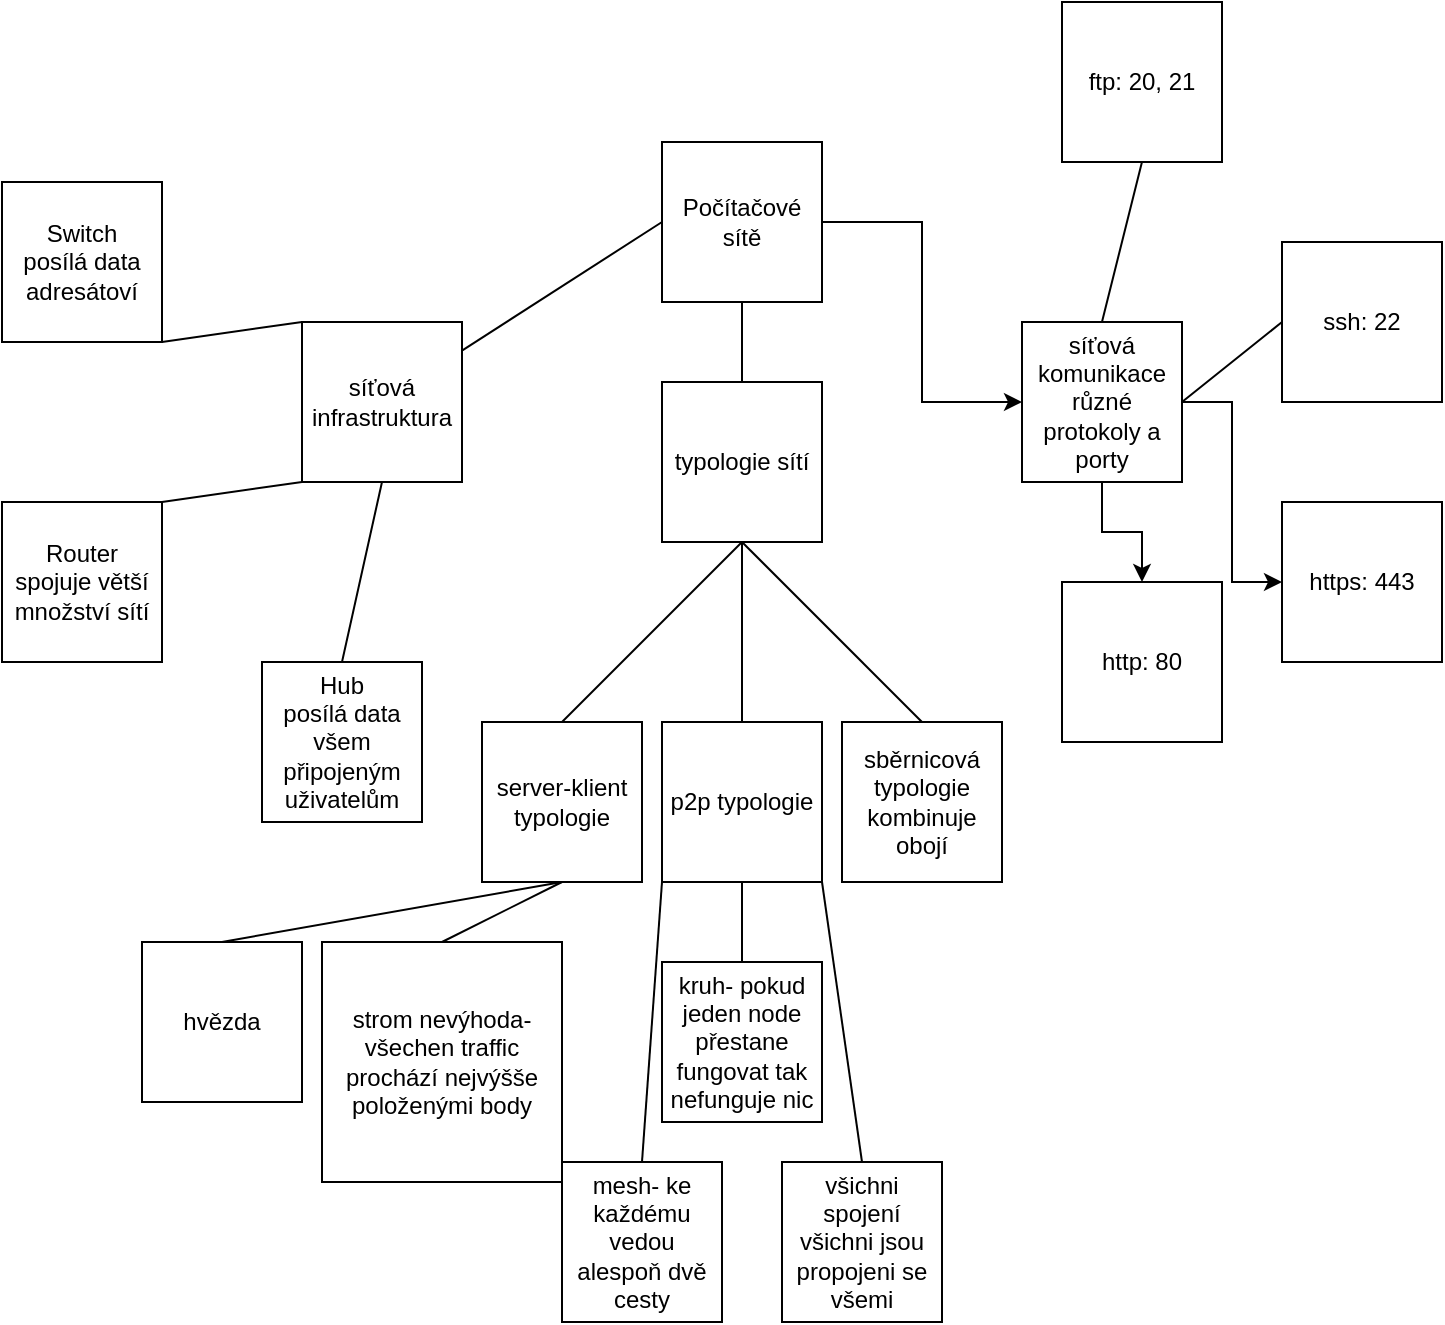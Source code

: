 <mxfile version="16.3.0" type="github">
  <diagram id="UfuoJyPgs8gtuhJBxXNz" name="Page-1">
    <mxGraphModel dx="1422" dy="762" grid="1" gridSize="10" guides="1" tooltips="1" connect="1" arrows="1" fold="1" page="1" pageScale="1" pageWidth="827" pageHeight="1169" math="0" shadow="0">
      <root>
        <mxCell id="0" />
        <mxCell id="1" parent="0" />
        <mxCell id="gFya8EcZBMMaq4mmjPbm-41" style="edgeStyle=orthogonalEdgeStyle;rounded=0;orthogonalLoop=1;jettySize=auto;html=1;exitX=1;exitY=0.5;exitDx=0;exitDy=0;entryX=0;entryY=0.5;entryDx=0;entryDy=0;" edge="1" parent="1" source="gFya8EcZBMMaq4mmjPbm-1" target="gFya8EcZBMMaq4mmjPbm-5">
          <mxGeometry relative="1" as="geometry" />
        </mxCell>
        <mxCell id="gFya8EcZBMMaq4mmjPbm-1" value="Počítačové sítě" style="whiteSpace=wrap;html=1;aspect=fixed;" vertex="1" parent="1">
          <mxGeometry x="370" y="350" width="80" height="80" as="geometry" />
        </mxCell>
        <mxCell id="gFya8EcZBMMaq4mmjPbm-3" value="síťová infrastruktura" style="whiteSpace=wrap;html=1;aspect=fixed;" vertex="1" parent="1">
          <mxGeometry x="190" y="440" width="80" height="80" as="geometry" />
        </mxCell>
        <mxCell id="gFya8EcZBMMaq4mmjPbm-4" value="typologie sítí" style="whiteSpace=wrap;html=1;aspect=fixed;" vertex="1" parent="1">
          <mxGeometry x="370" y="470" width="80" height="80" as="geometry" />
        </mxCell>
        <mxCell id="gFya8EcZBMMaq4mmjPbm-39" style="edgeStyle=orthogonalEdgeStyle;rounded=0;orthogonalLoop=1;jettySize=auto;html=1;exitX=1;exitY=0.5;exitDx=0;exitDy=0;entryX=0;entryY=0.5;entryDx=0;entryDy=0;" edge="1" parent="1" source="gFya8EcZBMMaq4mmjPbm-5" target="gFya8EcZBMMaq4mmjPbm-34">
          <mxGeometry relative="1" as="geometry" />
        </mxCell>
        <mxCell id="gFya8EcZBMMaq4mmjPbm-40" style="edgeStyle=orthogonalEdgeStyle;rounded=0;orthogonalLoop=1;jettySize=auto;html=1;exitX=0.5;exitY=1;exitDx=0;exitDy=0;entryX=0.5;entryY=0;entryDx=0;entryDy=0;" edge="1" parent="1" source="gFya8EcZBMMaq4mmjPbm-5" target="gFya8EcZBMMaq4mmjPbm-33">
          <mxGeometry relative="1" as="geometry" />
        </mxCell>
        <mxCell id="gFya8EcZBMMaq4mmjPbm-5" value="síťová komunikace různé protokoly a porty" style="whiteSpace=wrap;html=1;aspect=fixed;" vertex="1" parent="1">
          <mxGeometry x="550" y="440" width="80" height="80" as="geometry" />
        </mxCell>
        <mxCell id="gFya8EcZBMMaq4mmjPbm-6" value="Router&lt;br&gt;spojuje větší množství sítí" style="whiteSpace=wrap;html=1;aspect=fixed;" vertex="1" parent="1">
          <mxGeometry x="40" y="530" width="80" height="80" as="geometry" />
        </mxCell>
        <mxCell id="gFya8EcZBMMaq4mmjPbm-7" value="Switch&lt;br&gt;posílá data adresátoví" style="whiteSpace=wrap;html=1;aspect=fixed;" vertex="1" parent="1">
          <mxGeometry x="40" y="370" width="80" height="80" as="geometry" />
        </mxCell>
        <mxCell id="gFya8EcZBMMaq4mmjPbm-8" value="" style="endArrow=none;html=1;rounded=0;exitX=0;exitY=0;exitDx=0;exitDy=0;entryX=1;entryY=1;entryDx=0;entryDy=0;" edge="1" parent="1" source="gFya8EcZBMMaq4mmjPbm-3" target="gFya8EcZBMMaq4mmjPbm-7">
          <mxGeometry width="50" height="50" relative="1" as="geometry">
            <mxPoint x="390" y="360" as="sourcePoint" />
            <mxPoint x="440" y="310" as="targetPoint" />
          </mxGeometry>
        </mxCell>
        <mxCell id="gFya8EcZBMMaq4mmjPbm-9" value="" style="endArrow=none;html=1;rounded=0;exitX=1;exitY=0;exitDx=0;exitDy=0;entryX=0;entryY=1;entryDx=0;entryDy=0;" edge="1" parent="1" source="gFya8EcZBMMaq4mmjPbm-6" target="gFya8EcZBMMaq4mmjPbm-3">
          <mxGeometry width="50" height="50" relative="1" as="geometry">
            <mxPoint x="390" y="360" as="sourcePoint" />
            <mxPoint x="440" y="310" as="targetPoint" />
          </mxGeometry>
        </mxCell>
        <mxCell id="gFya8EcZBMMaq4mmjPbm-11" value="Hub&lt;br&gt;posílá data všem připojeným uživatelům" style="whiteSpace=wrap;html=1;aspect=fixed;" vertex="1" parent="1">
          <mxGeometry x="170" y="610" width="80" height="80" as="geometry" />
        </mxCell>
        <mxCell id="gFya8EcZBMMaq4mmjPbm-12" value="" style="endArrow=none;html=1;rounded=0;exitX=0.5;exitY=0;exitDx=0;exitDy=0;entryX=0.5;entryY=1;entryDx=0;entryDy=0;" edge="1" parent="1" source="gFya8EcZBMMaq4mmjPbm-11" target="gFya8EcZBMMaq4mmjPbm-3">
          <mxGeometry width="50" height="50" relative="1" as="geometry">
            <mxPoint x="390" y="340" as="sourcePoint" />
            <mxPoint x="440" y="290" as="targetPoint" />
          </mxGeometry>
        </mxCell>
        <mxCell id="gFya8EcZBMMaq4mmjPbm-13" value="server-klient typologie" style="whiteSpace=wrap;html=1;aspect=fixed;" vertex="1" parent="1">
          <mxGeometry x="280" y="640" width="80" height="80" as="geometry" />
        </mxCell>
        <mxCell id="gFya8EcZBMMaq4mmjPbm-14" value="p2p typologie" style="whiteSpace=wrap;html=1;aspect=fixed;" vertex="1" parent="1">
          <mxGeometry x="370" y="640" width="80" height="80" as="geometry" />
        </mxCell>
        <mxCell id="gFya8EcZBMMaq4mmjPbm-15" value="" style="endArrow=none;html=1;rounded=0;entryX=0.5;entryY=1;entryDx=0;entryDy=0;exitX=0.5;exitY=0;exitDx=0;exitDy=0;" edge="1" parent="1" source="gFya8EcZBMMaq4mmjPbm-13" target="gFya8EcZBMMaq4mmjPbm-4">
          <mxGeometry width="50" height="50" relative="1" as="geometry">
            <mxPoint x="390" y="840" as="sourcePoint" />
            <mxPoint x="440" y="790" as="targetPoint" />
          </mxGeometry>
        </mxCell>
        <mxCell id="gFya8EcZBMMaq4mmjPbm-16" value="" style="endArrow=none;html=1;rounded=0;entryX=0.5;entryY=0;entryDx=0;entryDy=0;" edge="1" parent="1" target="gFya8EcZBMMaq4mmjPbm-14">
          <mxGeometry width="50" height="50" relative="1" as="geometry">
            <mxPoint x="410" y="550" as="sourcePoint" />
            <mxPoint x="440" y="790" as="targetPoint" />
          </mxGeometry>
        </mxCell>
        <mxCell id="gFya8EcZBMMaq4mmjPbm-17" value="sběrnicová typologie kombinuje obojí" style="whiteSpace=wrap;html=1;aspect=fixed;" vertex="1" parent="1">
          <mxGeometry x="460" y="640" width="80" height="80" as="geometry" />
        </mxCell>
        <mxCell id="gFya8EcZBMMaq4mmjPbm-18" value="" style="endArrow=none;html=1;rounded=0;entryX=0.5;entryY=0;entryDx=0;entryDy=0;" edge="1" parent="1" target="gFya8EcZBMMaq4mmjPbm-17">
          <mxGeometry width="50" height="50" relative="1" as="geometry">
            <mxPoint x="410" y="550" as="sourcePoint" />
            <mxPoint x="440" y="770" as="targetPoint" />
          </mxGeometry>
        </mxCell>
        <mxCell id="gFya8EcZBMMaq4mmjPbm-19" value="hvězda" style="whiteSpace=wrap;html=1;aspect=fixed;" vertex="1" parent="1">
          <mxGeometry x="110" y="750" width="80" height="80" as="geometry" />
        </mxCell>
        <mxCell id="gFya8EcZBMMaq4mmjPbm-20" value="strom nevýhoda- všechen traffic prochází nejvýšše položenými body" style="whiteSpace=wrap;html=1;aspect=fixed;" vertex="1" parent="1">
          <mxGeometry x="200" y="750" width="120" height="120" as="geometry" />
        </mxCell>
        <mxCell id="gFya8EcZBMMaq4mmjPbm-21" value="mesh- ke každému vedou alespoň dvě cesty" style="whiteSpace=wrap;html=1;aspect=fixed;" vertex="1" parent="1">
          <mxGeometry x="320" y="860" width="80" height="80" as="geometry" />
        </mxCell>
        <mxCell id="gFya8EcZBMMaq4mmjPbm-22" value="kruh- pokud jeden node přestane fungovat tak nefunguje nic" style="whiteSpace=wrap;html=1;aspect=fixed;" vertex="1" parent="1">
          <mxGeometry x="370" y="760" width="80" height="80" as="geometry" />
        </mxCell>
        <mxCell id="gFya8EcZBMMaq4mmjPbm-23" value="všichni spojení všichni jsou propojeni se všemi" style="whiteSpace=wrap;html=1;aspect=fixed;" vertex="1" parent="1">
          <mxGeometry x="430" y="860" width="80" height="80" as="geometry" />
        </mxCell>
        <mxCell id="gFya8EcZBMMaq4mmjPbm-24" value="" style="endArrow=none;html=1;rounded=0;entryX=0.5;entryY=0;entryDx=0;entryDy=0;exitX=0.5;exitY=1;exitDx=0;exitDy=0;" edge="1" parent="1" source="gFya8EcZBMMaq4mmjPbm-14" target="gFya8EcZBMMaq4mmjPbm-22">
          <mxGeometry width="50" height="50" relative="1" as="geometry">
            <mxPoint x="390" y="670" as="sourcePoint" />
            <mxPoint x="440" y="620" as="targetPoint" />
          </mxGeometry>
        </mxCell>
        <mxCell id="gFya8EcZBMMaq4mmjPbm-25" value="" style="endArrow=none;html=1;rounded=0;exitX=0.5;exitY=1;exitDx=0;exitDy=0;entryX=0.5;entryY=0;entryDx=0;entryDy=0;" edge="1" parent="1" source="gFya8EcZBMMaq4mmjPbm-13" target="gFya8EcZBMMaq4mmjPbm-20">
          <mxGeometry width="50" height="50" relative="1" as="geometry">
            <mxPoint x="390" y="670" as="sourcePoint" />
            <mxPoint x="440" y="620" as="targetPoint" />
          </mxGeometry>
        </mxCell>
        <mxCell id="gFya8EcZBMMaq4mmjPbm-26" value="" style="endArrow=none;html=1;rounded=0;exitX=0.5;exitY=1;exitDx=0;exitDy=0;entryX=0.5;entryY=0;entryDx=0;entryDy=0;" edge="1" parent="1" source="gFya8EcZBMMaq4mmjPbm-13" target="gFya8EcZBMMaq4mmjPbm-19">
          <mxGeometry width="50" height="50" relative="1" as="geometry">
            <mxPoint x="390" y="670" as="sourcePoint" />
            <mxPoint x="440" y="620" as="targetPoint" />
          </mxGeometry>
        </mxCell>
        <mxCell id="gFya8EcZBMMaq4mmjPbm-28" value="" style="endArrow=none;html=1;rounded=0;exitX=1;exitY=1;exitDx=0;exitDy=0;entryX=0.5;entryY=0;entryDx=0;entryDy=0;" edge="1" parent="1" source="gFya8EcZBMMaq4mmjPbm-14" target="gFya8EcZBMMaq4mmjPbm-23">
          <mxGeometry width="50" height="50" relative="1" as="geometry">
            <mxPoint x="390" y="670" as="sourcePoint" />
            <mxPoint x="440" y="620" as="targetPoint" />
          </mxGeometry>
        </mxCell>
        <mxCell id="gFya8EcZBMMaq4mmjPbm-29" value="" style="endArrow=none;html=1;rounded=0;exitX=0.5;exitY=0;exitDx=0;exitDy=0;entryX=0;entryY=1;entryDx=0;entryDy=0;" edge="1" parent="1" source="gFya8EcZBMMaq4mmjPbm-21" target="gFya8EcZBMMaq4mmjPbm-14">
          <mxGeometry width="50" height="50" relative="1" as="geometry">
            <mxPoint x="390" y="670" as="sourcePoint" />
            <mxPoint x="440" y="620" as="targetPoint" />
          </mxGeometry>
        </mxCell>
        <mxCell id="gFya8EcZBMMaq4mmjPbm-30" value="" style="endArrow=none;html=1;rounded=0;entryX=0;entryY=0.5;entryDx=0;entryDy=0;" edge="1" parent="1" source="gFya8EcZBMMaq4mmjPbm-3" target="gFya8EcZBMMaq4mmjPbm-1">
          <mxGeometry width="50" height="50" relative="1" as="geometry">
            <mxPoint x="390" y="470" as="sourcePoint" />
            <mxPoint x="440" y="420" as="targetPoint" />
          </mxGeometry>
        </mxCell>
        <mxCell id="gFya8EcZBMMaq4mmjPbm-31" value="" style="endArrow=none;html=1;rounded=0;exitX=0.5;exitY=0;exitDx=0;exitDy=0;entryX=0.5;entryY=1;entryDx=0;entryDy=0;" edge="1" parent="1" source="gFya8EcZBMMaq4mmjPbm-4" target="gFya8EcZBMMaq4mmjPbm-1">
          <mxGeometry width="50" height="50" relative="1" as="geometry">
            <mxPoint x="390" y="470" as="sourcePoint" />
            <mxPoint x="440" y="420" as="targetPoint" />
          </mxGeometry>
        </mxCell>
        <mxCell id="gFya8EcZBMMaq4mmjPbm-33" value="http: 80" style="whiteSpace=wrap;html=1;aspect=fixed;" vertex="1" parent="1">
          <mxGeometry x="570" y="570" width="80" height="80" as="geometry" />
        </mxCell>
        <mxCell id="gFya8EcZBMMaq4mmjPbm-34" value="https: 443" style="whiteSpace=wrap;html=1;aspect=fixed;" vertex="1" parent="1">
          <mxGeometry x="680" y="530" width="80" height="80" as="geometry" />
        </mxCell>
        <mxCell id="gFya8EcZBMMaq4mmjPbm-35" value="ssh: 22" style="whiteSpace=wrap;html=1;aspect=fixed;" vertex="1" parent="1">
          <mxGeometry x="680" y="400" width="80" height="80" as="geometry" />
        </mxCell>
        <mxCell id="gFya8EcZBMMaq4mmjPbm-36" value="ftp: 20, 21" style="whiteSpace=wrap;html=1;aspect=fixed;" vertex="1" parent="1">
          <mxGeometry x="570" y="280" width="80" height="80" as="geometry" />
        </mxCell>
        <mxCell id="gFya8EcZBMMaq4mmjPbm-37" value="" style="endArrow=none;html=1;rounded=0;entryX=0.5;entryY=1;entryDx=0;entryDy=0;exitX=0.5;exitY=0;exitDx=0;exitDy=0;" edge="1" parent="1" source="gFya8EcZBMMaq4mmjPbm-5" target="gFya8EcZBMMaq4mmjPbm-36">
          <mxGeometry width="50" height="50" relative="1" as="geometry">
            <mxPoint x="390" y="450" as="sourcePoint" />
            <mxPoint x="440" y="400" as="targetPoint" />
          </mxGeometry>
        </mxCell>
        <mxCell id="gFya8EcZBMMaq4mmjPbm-38" value="" style="endArrow=none;html=1;rounded=0;entryX=0;entryY=0.5;entryDx=0;entryDy=0;exitX=1;exitY=0.5;exitDx=0;exitDy=0;" edge="1" parent="1" source="gFya8EcZBMMaq4mmjPbm-5" target="gFya8EcZBMMaq4mmjPbm-35">
          <mxGeometry width="50" height="50" relative="1" as="geometry">
            <mxPoint x="390" y="450" as="sourcePoint" />
            <mxPoint x="440" y="400" as="targetPoint" />
          </mxGeometry>
        </mxCell>
      </root>
    </mxGraphModel>
  </diagram>
</mxfile>
